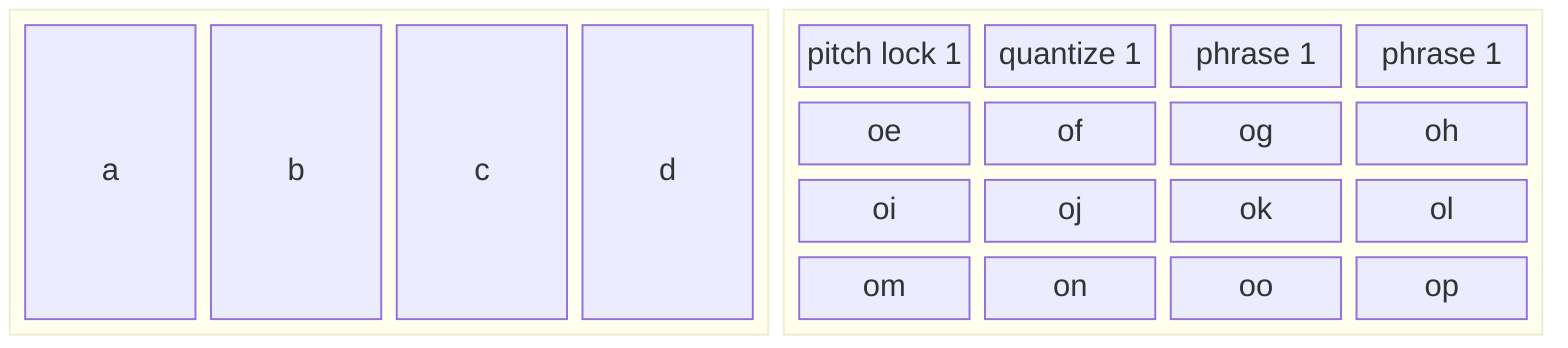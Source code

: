 block-beta
   block
   a
   b
   c
   d
   end
   block
   columns 4
   oa["pitch lock 1"]
   ob["quantize 1"]
   oc["phrase 1"]
   od["phrase 1"]
   oe
   of
   og
   oh
   oi
   oj
   ok
   ol
   om
   on
   oo
   op
   end